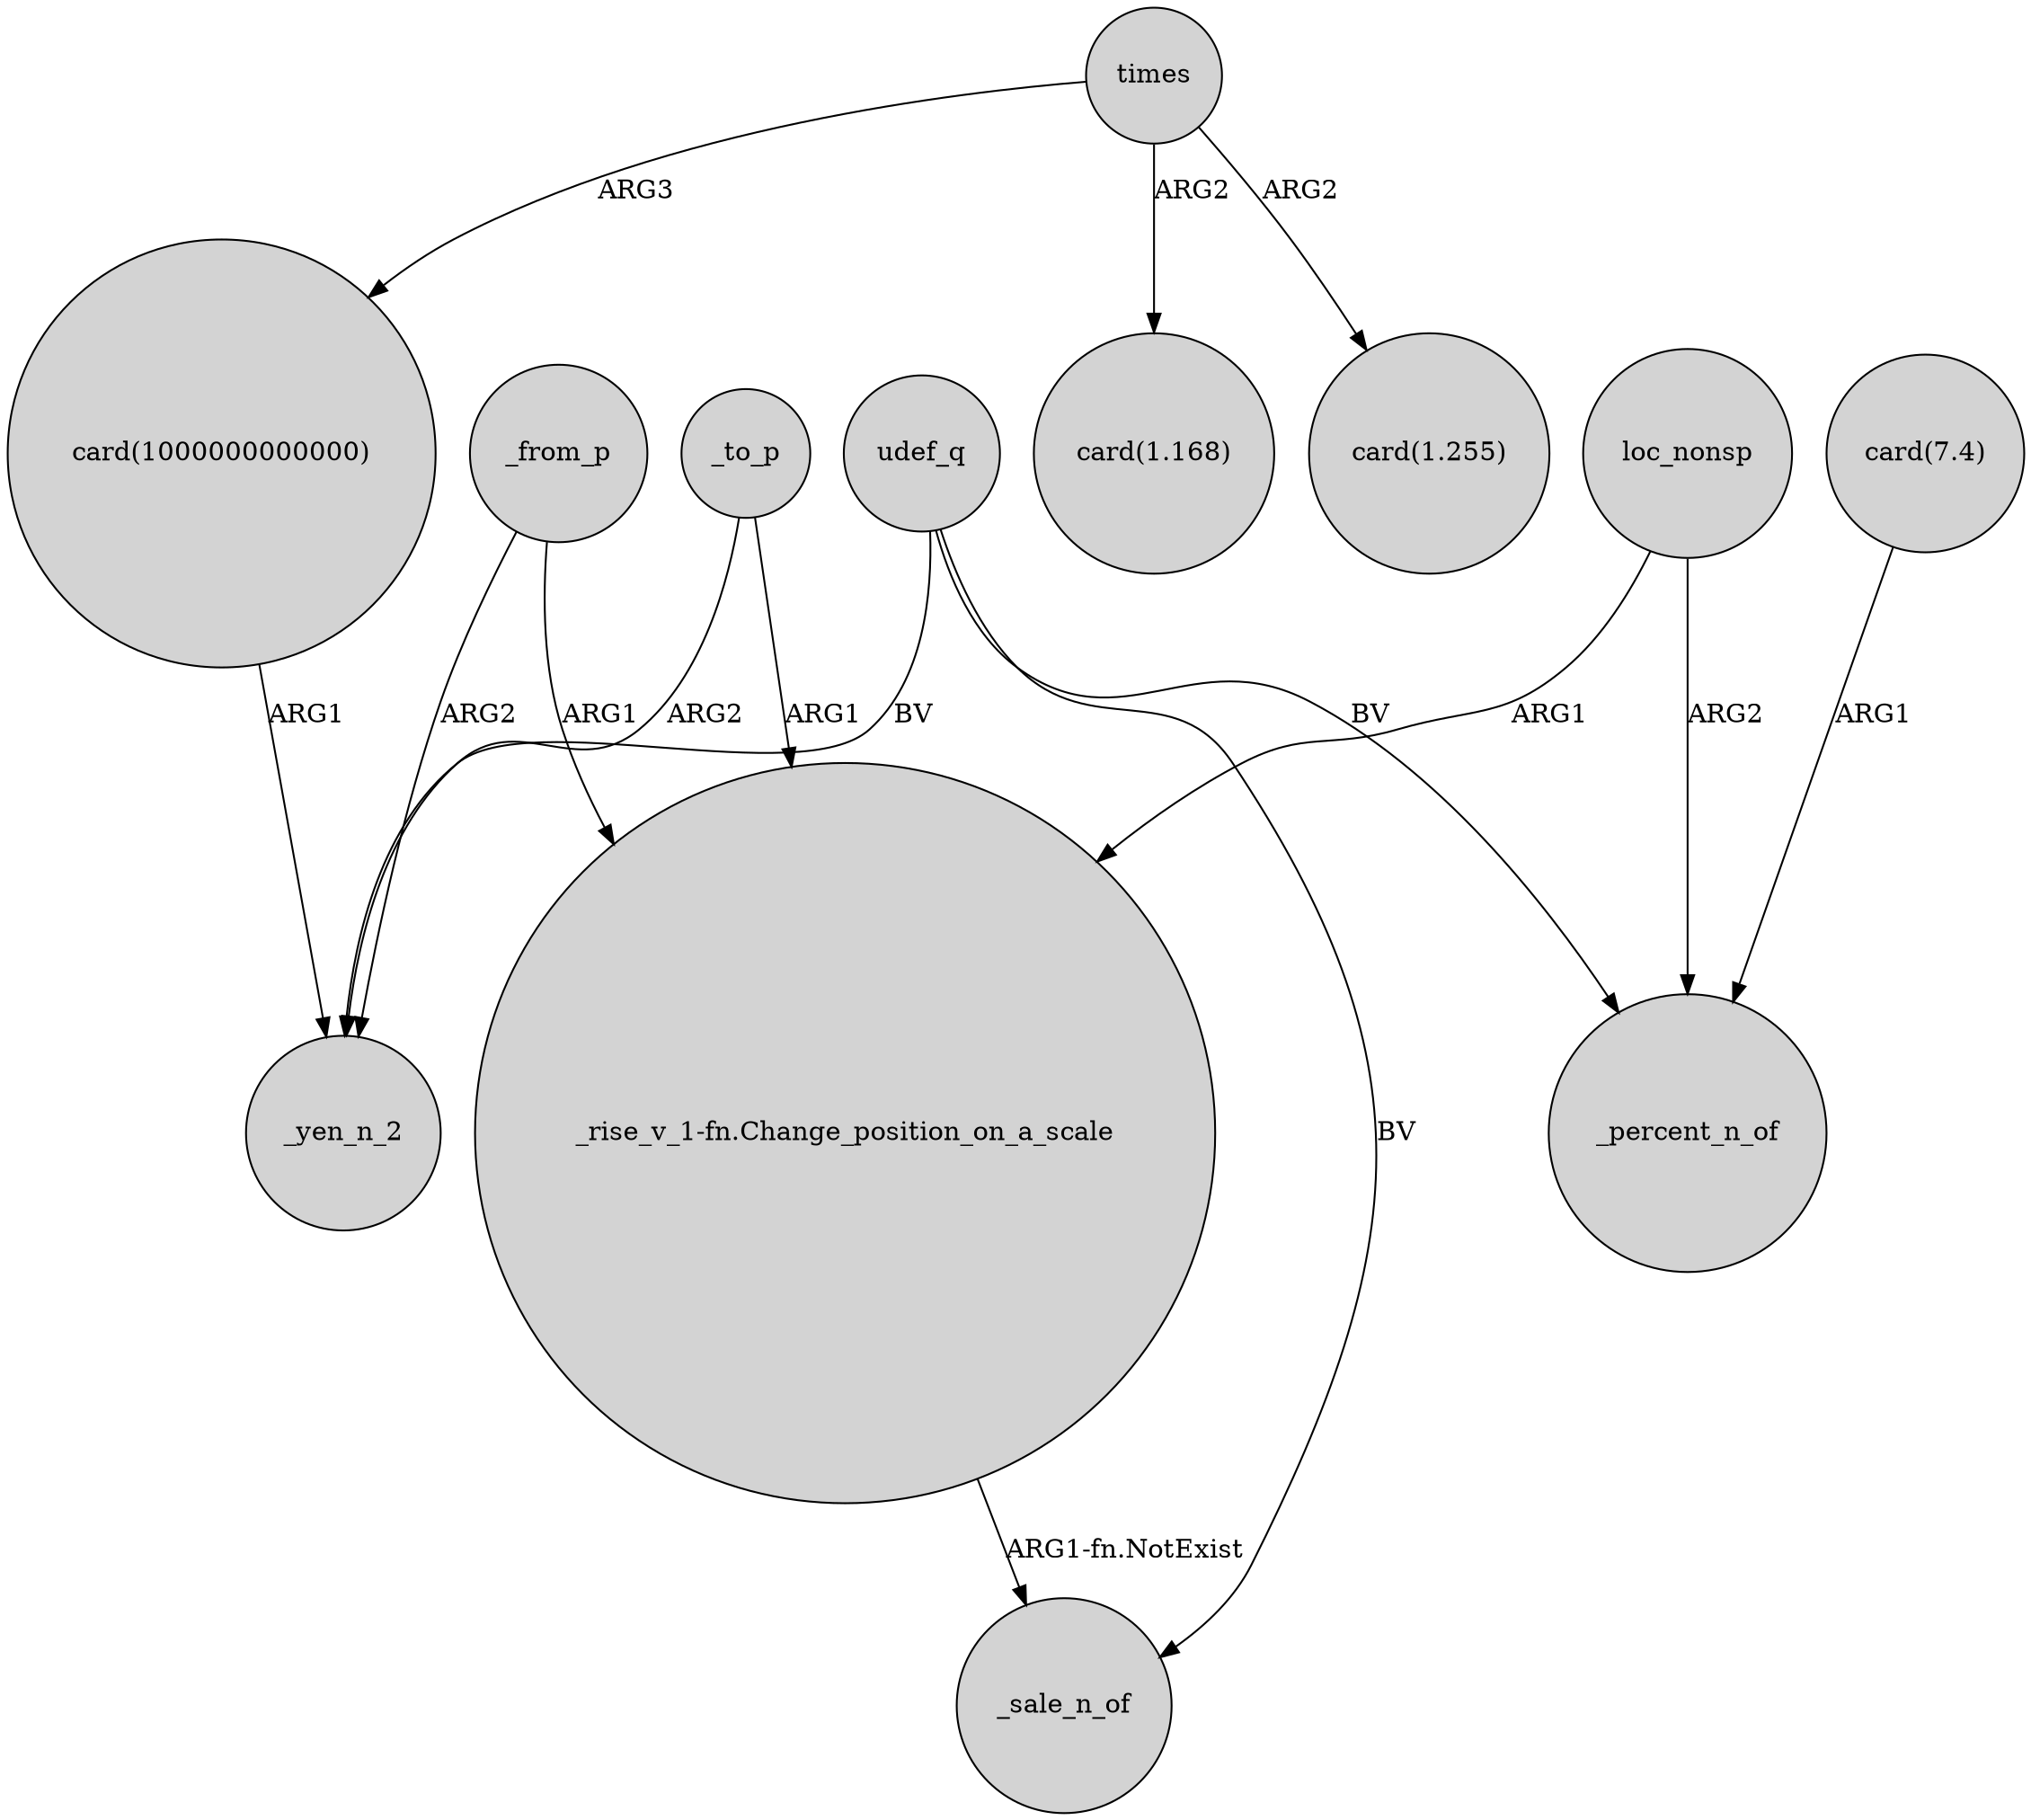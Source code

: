 digraph {
	node [shape=circle style=filled]
	_to_p -> _yen_n_2 [label=ARG2]
	times -> "card(1000000000000)" [label=ARG3]
	times -> "card(1.168)" [label=ARG2]
	udef_q -> _yen_n_2 [label=BV]
	"card(1000000000000)" -> _yen_n_2 [label=ARG1]
	udef_q -> _percent_n_of [label=BV]
	loc_nonsp -> _percent_n_of [label=ARG2]
	loc_nonsp -> "_rise_v_1-fn.Change_position_on_a_scale" [label=ARG1]
	times -> "card(1.255)" [label=ARG2]
	_from_p -> _yen_n_2 [label=ARG2]
	_to_p -> "_rise_v_1-fn.Change_position_on_a_scale" [label=ARG1]
	"_rise_v_1-fn.Change_position_on_a_scale" -> _sale_n_of [label="ARG1-fn.NotExist"]
	"card(7.4)" -> _percent_n_of [label=ARG1]
	_from_p -> "_rise_v_1-fn.Change_position_on_a_scale" [label=ARG1]
	udef_q -> _sale_n_of [label=BV]
}
